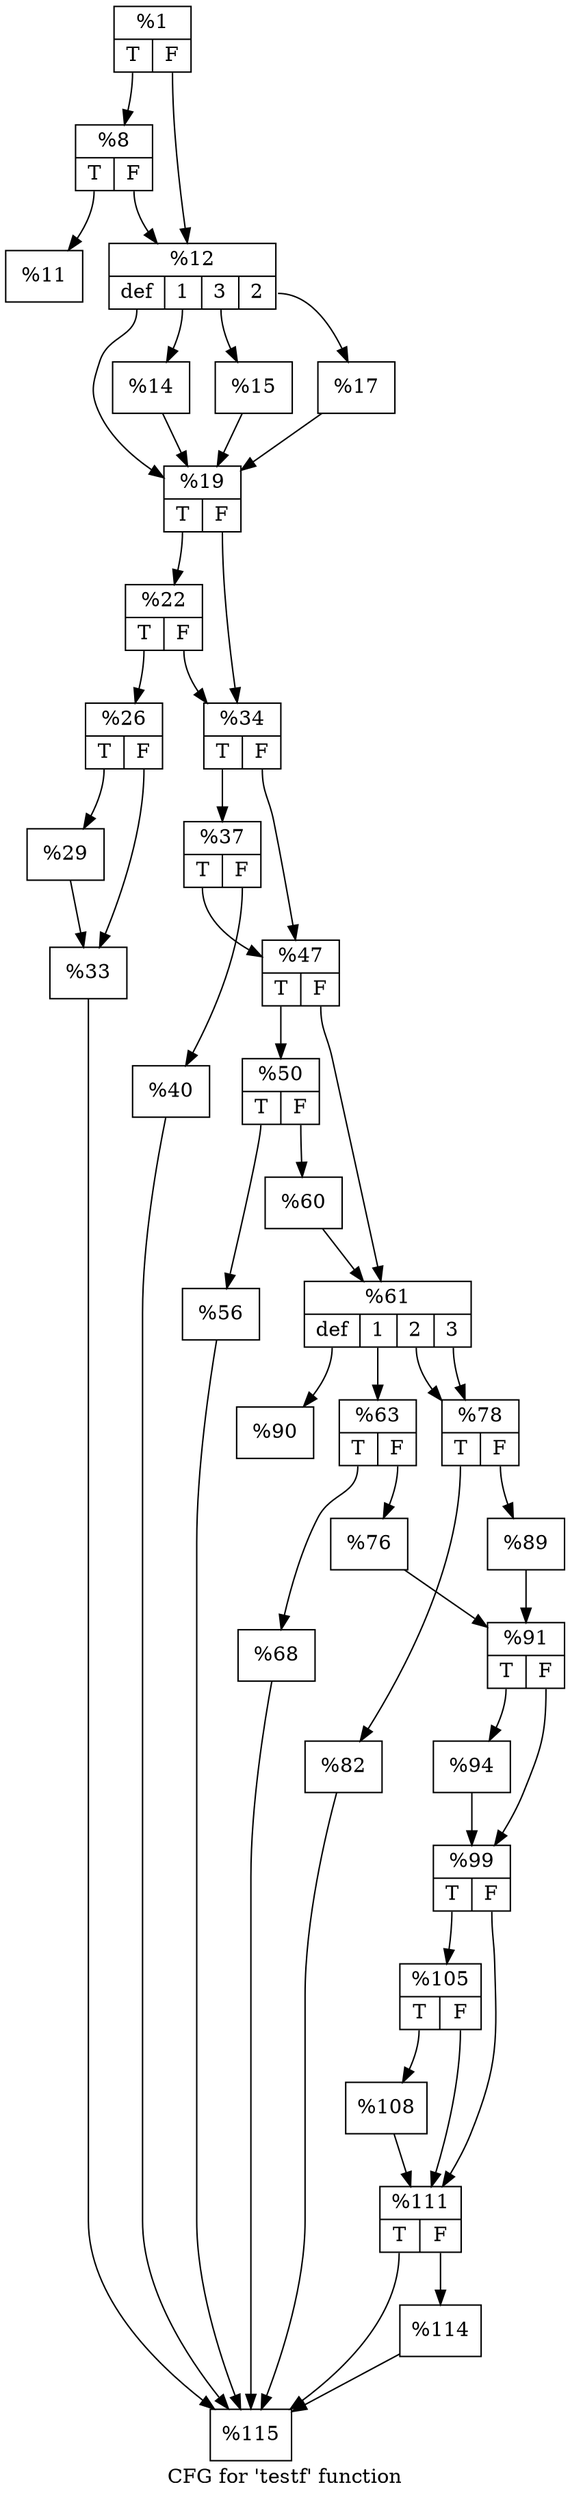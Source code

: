 digraph "CFG for 'testf' function" {
	label="CFG for 'testf' function";

	Node0x19f63e0 [shape=record,label="{%1|{<s0>T|<s1>F}}"];
	Node0x19f63e0:s0 -> Node0x19f67d0;
	Node0x19f63e0:s1 -> Node0x19f6820;
	Node0x19f67d0 [shape=record,label="{%8|{<s0>T|<s1>F}}"];
	Node0x19f67d0:s0 -> Node0x19f6520;
	Node0x19f67d0:s1 -> Node0x19f6820;
	Node0x19f6520 [shape=record,label="{%11}"];
	Node0x19f6820 [shape=record,label="{%12|{<s0>def|<s1>1|<s2>3|<s3>2}}"];
	Node0x19f6820:s0 -> Node0x19f6d20;
	Node0x19f6820:s1 -> Node0x19f6d70;
	Node0x19f6820:s2 -> Node0x19f8280;
	Node0x19f6820:s3 -> Node0x19f8310;
	Node0x19f6d70 [shape=record,label="{%14}"];
	Node0x19f6d70 -> Node0x19f6d20;
	Node0x19f8280 [shape=record,label="{%15}"];
	Node0x19f8280 -> Node0x19f6d20;
	Node0x19f8310 [shape=record,label="{%17}"];
	Node0x19f8310 -> Node0x19f6d20;
	Node0x19f6d20 [shape=record,label="{%19|{<s0>T|<s1>F}}"];
	Node0x19f6d20:s0 -> Node0x19f8a40;
	Node0x19f6d20:s1 -> Node0x19f8a90;
	Node0x19f8a40 [shape=record,label="{%22|{<s0>T|<s1>F}}"];
	Node0x19f8a40:s0 -> Node0x19f8c80;
	Node0x19f8a40:s1 -> Node0x19f8a90;
	Node0x19f8c80 [shape=record,label="{%26|{<s0>T|<s1>F}}"];
	Node0x19f8c80:s0 -> Node0x19f8e30;
	Node0x19f8c80:s1 -> Node0x19f8e80;
	Node0x19f8e30 [shape=record,label="{%29}"];
	Node0x19f8e30 -> Node0x19f8e80;
	Node0x19f8e80 [shape=record,label="{%33}"];
	Node0x19f8e80 -> Node0x19f9270;
	Node0x19f8a90 [shape=record,label="{%34|{<s0>T|<s1>F}}"];
	Node0x19f8a90:s0 -> Node0x19f93f0;
	Node0x19f8a90:s1 -> Node0x19f9440;
	Node0x19f93f0 [shape=record,label="{%37|{<s0>T|<s1>F}}"];
	Node0x19f93f0:s0 -> Node0x19f9440;
	Node0x19f93f0:s1 -> Node0x19f9660;
	Node0x19f9660 [shape=record,label="{%40}"];
	Node0x19f9660 -> Node0x19f9270;
	Node0x19f9440 [shape=record,label="{%47|{<s0>T|<s1>F}}"];
	Node0x19f9440:s0 -> Node0x19f9dc0;
	Node0x19f9440:s1 -> Node0x19f9e10;
	Node0x19f9dc0 [shape=record,label="{%50|{<s0>T|<s1>F}}"];
	Node0x19f9dc0:s0 -> Node0x19fa200;
	Node0x19f9dc0:s1 -> Node0x19fa250;
	Node0x19fa200 [shape=record,label="{%56}"];
	Node0x19fa200 -> Node0x19f9270;
	Node0x19fa250 [shape=record,label="{%60}"];
	Node0x19fa250 -> Node0x19f9e10;
	Node0x19f9e10 [shape=record,label="{%61|{<s0>def|<s1>1|<s2>2|<s3>3}}"];
	Node0x19f9e10:s0 -> Node0x19fa700;
	Node0x19f9e10:s1 -> Node0x19fa750;
	Node0x19f9e10:s2 -> Node0x19fa7a0;
	Node0x19f9e10:s3 -> Node0x19fa7a0;
	Node0x19fa750 [shape=record,label="{%63|{<s0>T|<s1>F}}"];
	Node0x19fa750:s0 -> Node0x19faba0;
	Node0x19fa750:s1 -> Node0x19fabf0;
	Node0x19faba0 [shape=record,label="{%68}"];
	Node0x19faba0 -> Node0x19f9270;
	Node0x19fabf0 [shape=record,label="{%76}"];
	Node0x19fabf0 -> Node0x19fb320;
	Node0x19fa7a0 [shape=record,label="{%78|{<s0>T|<s1>F}}"];
	Node0x19fa7a0:s0 -> Node0x19fb630;
	Node0x19fa7a0:s1 -> Node0x19fb680;
	Node0x19fb630 [shape=record,label="{%82}"];
	Node0x19fb630 -> Node0x19f9270;
	Node0x19fb680 [shape=record,label="{%89}"];
	Node0x19fb680 -> Node0x19fb320;
	Node0x19fa700 [shape=record,label="{%90}"];
	Node0x19fb320 [shape=record,label="{%91|{<s0>T|<s1>F}}"];
	Node0x19fb320:s0 -> Node0x19fbf30;
	Node0x19fb320:s1 -> Node0x19fbf80;
	Node0x19fbf30 [shape=record,label="{%94}"];
	Node0x19fbf30 -> Node0x19fbf80;
	Node0x19fbf80 [shape=record,label="{%99|{<s0>T|<s1>F}}"];
	Node0x19fbf80:s0 -> Node0x19fc870;
	Node0x19fbf80:s1 -> Node0x19fc8c0;
	Node0x19fc870 [shape=record,label="{%105|{<s0>T|<s1>F}}"];
	Node0x19fc870:s0 -> Node0x19fca70;
	Node0x19fc870:s1 -> Node0x19fc8c0;
	Node0x19fca70 [shape=record,label="{%108}"];
	Node0x19fca70 -> Node0x19fc8c0;
	Node0x19fc8c0 [shape=record,label="{%111|{<s0>T|<s1>F}}"];
	Node0x19fc8c0:s0 -> Node0x19f9270;
	Node0x19fc8c0:s1 -> Node0x19fce50;
	Node0x19fce50 [shape=record,label="{%114}"];
	Node0x19fce50 -> Node0x19f9270;
	Node0x19f9270 [shape=record,label="{%115}"];
}
